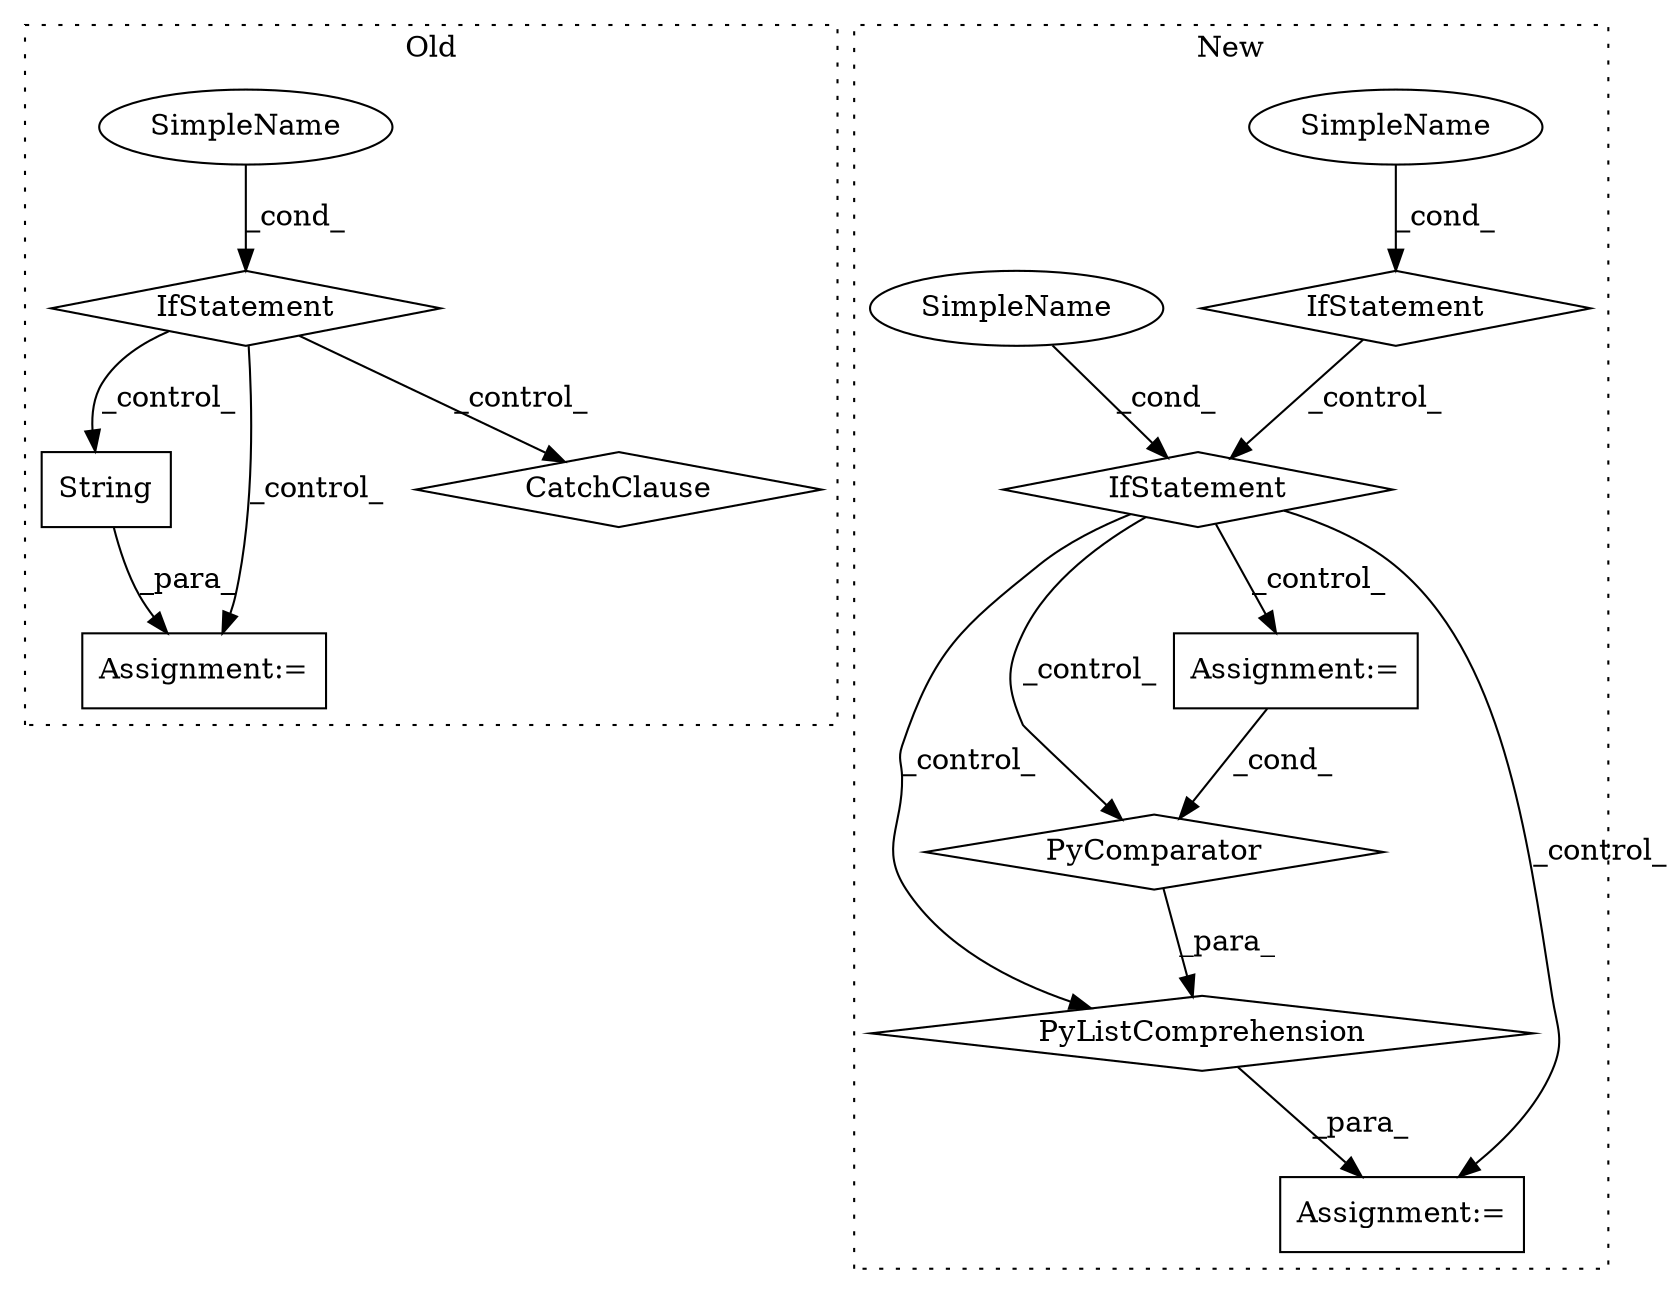 digraph G {
subgraph cluster0 {
1 [label="String" a="32" s="11564,11591" l="7,1" shape="box"];
6 [label="Assignment:=" a="7" s="11563" l="1" shape="box"];
7 [label="SimpleName" a="42" s="11064" l="12" shape="ellipse"];
8 [label="IfStatement" a="25" s="11060,11076" l="4,2" shape="diamond"];
9 [label="CatchClause" a="12" s="11274,11312" l="15,2" shape="diamond"];
label = "Old";
style="dotted";
}
subgraph cluster1 {
2 [label="PyListComprehension" a="109" s="11332" l="162" shape="diamond"];
3 [label="PyComparator" a="113" s="11411" l="75" shape="diamond"];
4 [label="Assignment:=" a="7" s="11411" l="75" shape="box"];
5 [label="Assignment:=" a="7" s="11305" l="1" shape="box"];
10 [label="SimpleName" a="42" s="" l="" shape="ellipse"];
11 [label="IfStatement" a="25" s="11001,11047" l="4,2" shape="diamond"];
12 [label="SimpleName" a="42" s="" l="" shape="ellipse"];
13 [label="IfStatement" a="25" s="11237,11282" l="4,2" shape="diamond"];
label = "New";
style="dotted";
}
1 -> 6 [label="_para_"];
2 -> 5 [label="_para_"];
3 -> 2 [label="_para_"];
4 -> 3 [label="_cond_"];
7 -> 8 [label="_cond_"];
8 -> 6 [label="_control_"];
8 -> 9 [label="_control_"];
8 -> 1 [label="_control_"];
10 -> 11 [label="_cond_"];
11 -> 13 [label="_control_"];
12 -> 13 [label="_cond_"];
13 -> 4 [label="_control_"];
13 -> 2 [label="_control_"];
13 -> 3 [label="_control_"];
13 -> 5 [label="_control_"];
}